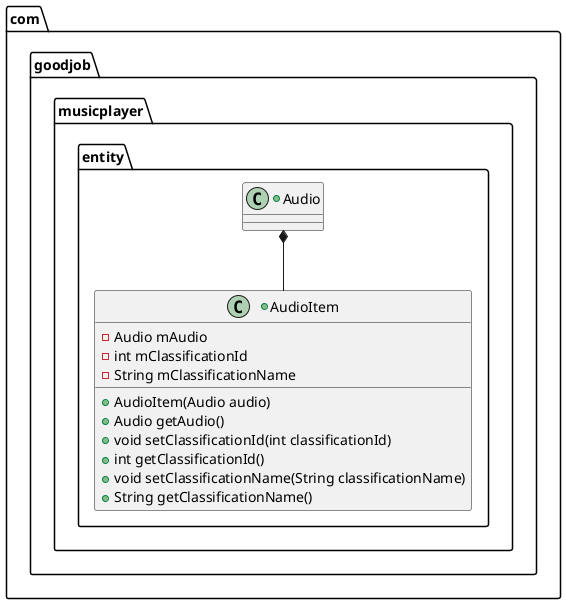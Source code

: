 @startuml

package com.goodjob.musicplayer.entity {
    +class Audio {
    }
    +class AudioItem {
        -Audio mAudio
        -int mClassificationId
        -String mClassificationName
        +AudioItem(Audio audio)
        +Audio getAudio()
        +void setClassificationId(int classificationId)
        +int getClassificationId()
        +void setClassificationName(String classificationName)
        +String getClassificationName()
    }
}

Audio *-- AudioItem

@enduml
HOURS
MINUTES
}

@enduml